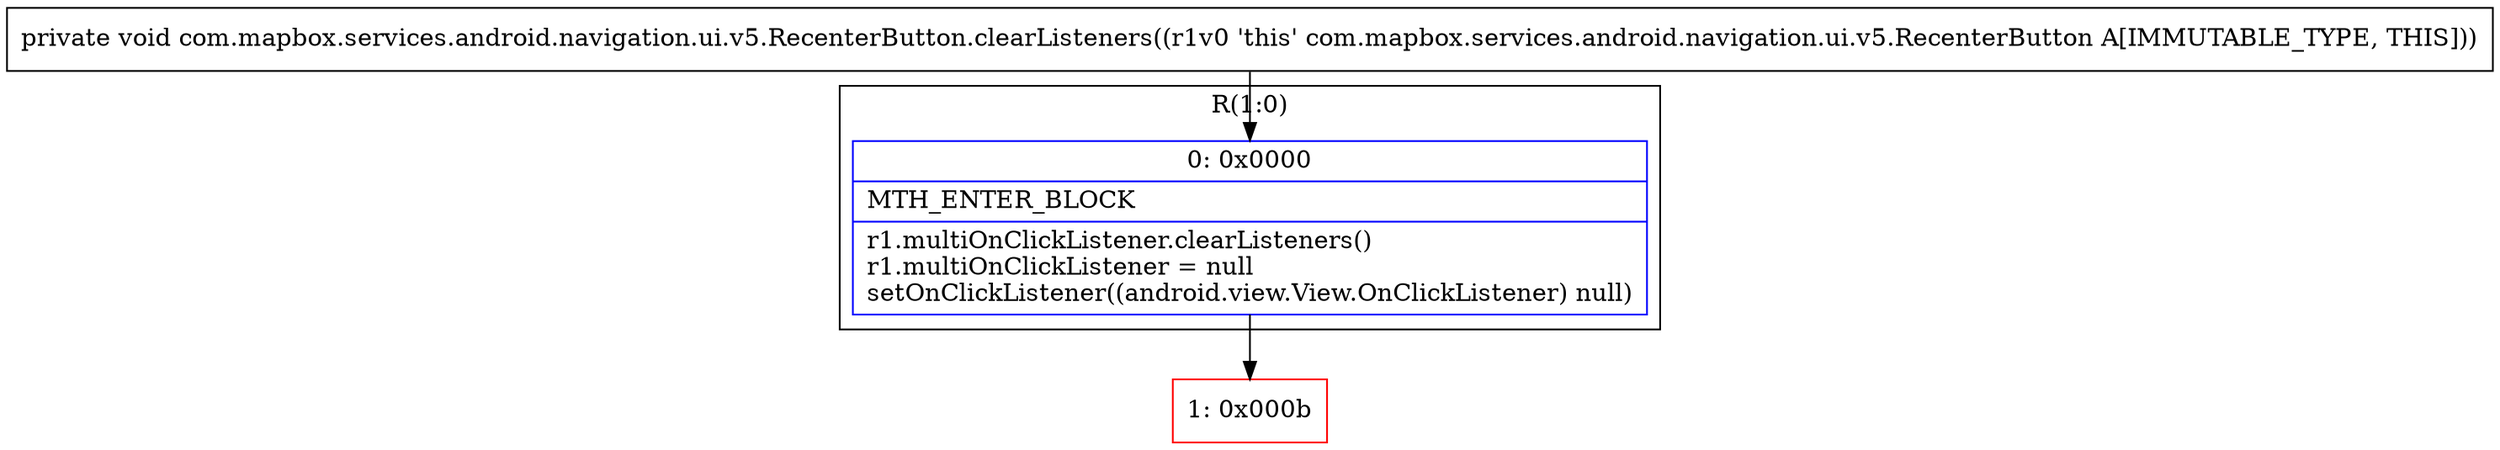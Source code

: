 digraph "CFG forcom.mapbox.services.android.navigation.ui.v5.RecenterButton.clearListeners()V" {
subgraph cluster_Region_885439138 {
label = "R(1:0)";
node [shape=record,color=blue];
Node_0 [shape=record,label="{0\:\ 0x0000|MTH_ENTER_BLOCK\l|r1.multiOnClickListener.clearListeners()\lr1.multiOnClickListener = null\lsetOnClickListener((android.view.View.OnClickListener) null)\l}"];
}
Node_1 [shape=record,color=red,label="{1\:\ 0x000b}"];
MethodNode[shape=record,label="{private void com.mapbox.services.android.navigation.ui.v5.RecenterButton.clearListeners((r1v0 'this' com.mapbox.services.android.navigation.ui.v5.RecenterButton A[IMMUTABLE_TYPE, THIS])) }"];
MethodNode -> Node_0;
Node_0 -> Node_1;
}

